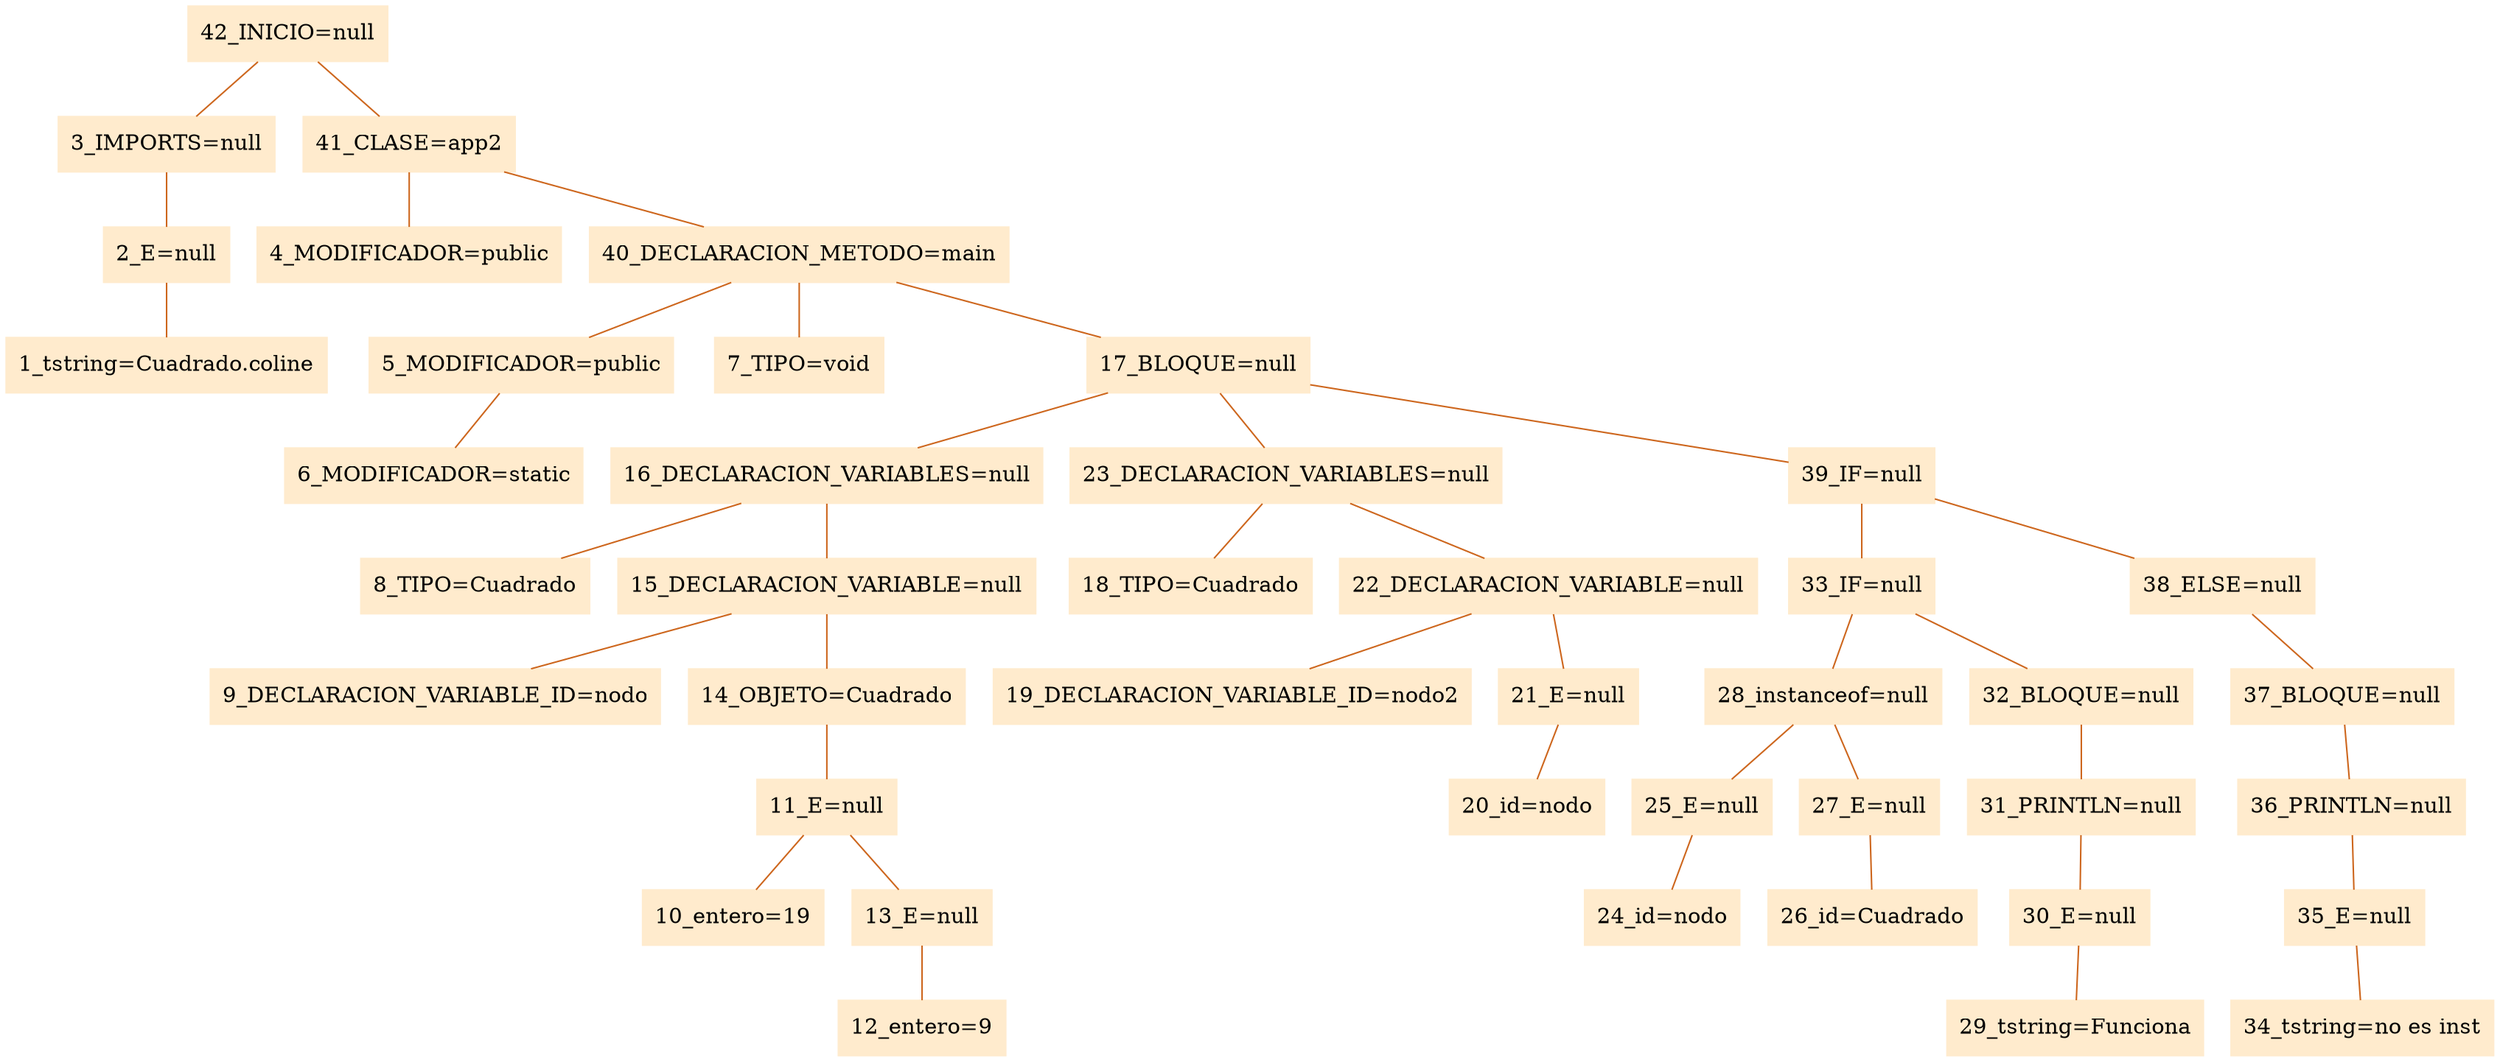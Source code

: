 digraph G {node[shape=box, style=filled, color=blanchedalmond]; edge[color=chocolate3, dir=none];rankdir=UD 

"42_INICIO=null"->"3_IMPORTS=null"
"3_IMPORTS=null"->"2_E=null"
"2_E=null"->"1_tstring=Cuadrado.coline"
"42_INICIO=null"->"41_CLASE=app2"
"41_CLASE=app2"->"4_MODIFICADOR=public"
"41_CLASE=app2"->"40_DECLARACION_METODO=main"
"40_DECLARACION_METODO=main"->"5_MODIFICADOR=public"
"5_MODIFICADOR=public"->"6_MODIFICADOR=static"
"40_DECLARACION_METODO=main"->"7_TIPO=void"
"40_DECLARACION_METODO=main"->"17_BLOQUE=null"
"17_BLOQUE=null"->"16_DECLARACION_VARIABLES=null"
"16_DECLARACION_VARIABLES=null"->"8_TIPO=Cuadrado"
"16_DECLARACION_VARIABLES=null"->"15_DECLARACION_VARIABLE=null"
"15_DECLARACION_VARIABLE=null"->"9_DECLARACION_VARIABLE_ID=nodo"
"15_DECLARACION_VARIABLE=null"->"14_OBJETO=Cuadrado"
"14_OBJETO=Cuadrado"->"11_E=null"
"11_E=null"->"10_entero=19"
"11_E=null"->"13_E=null"
"13_E=null"->"12_entero=9"
"17_BLOQUE=null"->"23_DECLARACION_VARIABLES=null"
"23_DECLARACION_VARIABLES=null"->"18_TIPO=Cuadrado"
"23_DECLARACION_VARIABLES=null"->"22_DECLARACION_VARIABLE=null"
"22_DECLARACION_VARIABLE=null"->"19_DECLARACION_VARIABLE_ID=nodo2"
"22_DECLARACION_VARIABLE=null"->"21_E=null"
"21_E=null"->"20_id=nodo"
"17_BLOQUE=null"->"39_IF=null"
"39_IF=null"->"33_IF=null"
"33_IF=null"->"28_instanceof=null"
"28_instanceof=null"->"25_E=null"
"25_E=null"->"24_id=nodo"
"28_instanceof=null"->"27_E=null"
"27_E=null"->"26_id=Cuadrado"
"33_IF=null"->"32_BLOQUE=null"
"32_BLOQUE=null"->"31_PRINTLN=null"
"31_PRINTLN=null"->"30_E=null"
"30_E=null"->"29_tstring=Funciona"
"39_IF=null"->"38_ELSE=null"
"38_ELSE=null"->"37_BLOQUE=null"
"37_BLOQUE=null"->"36_PRINTLN=null"
"36_PRINTLN=null"->"35_E=null"
"35_E=null"->"34_tstring=no es inst"


}
